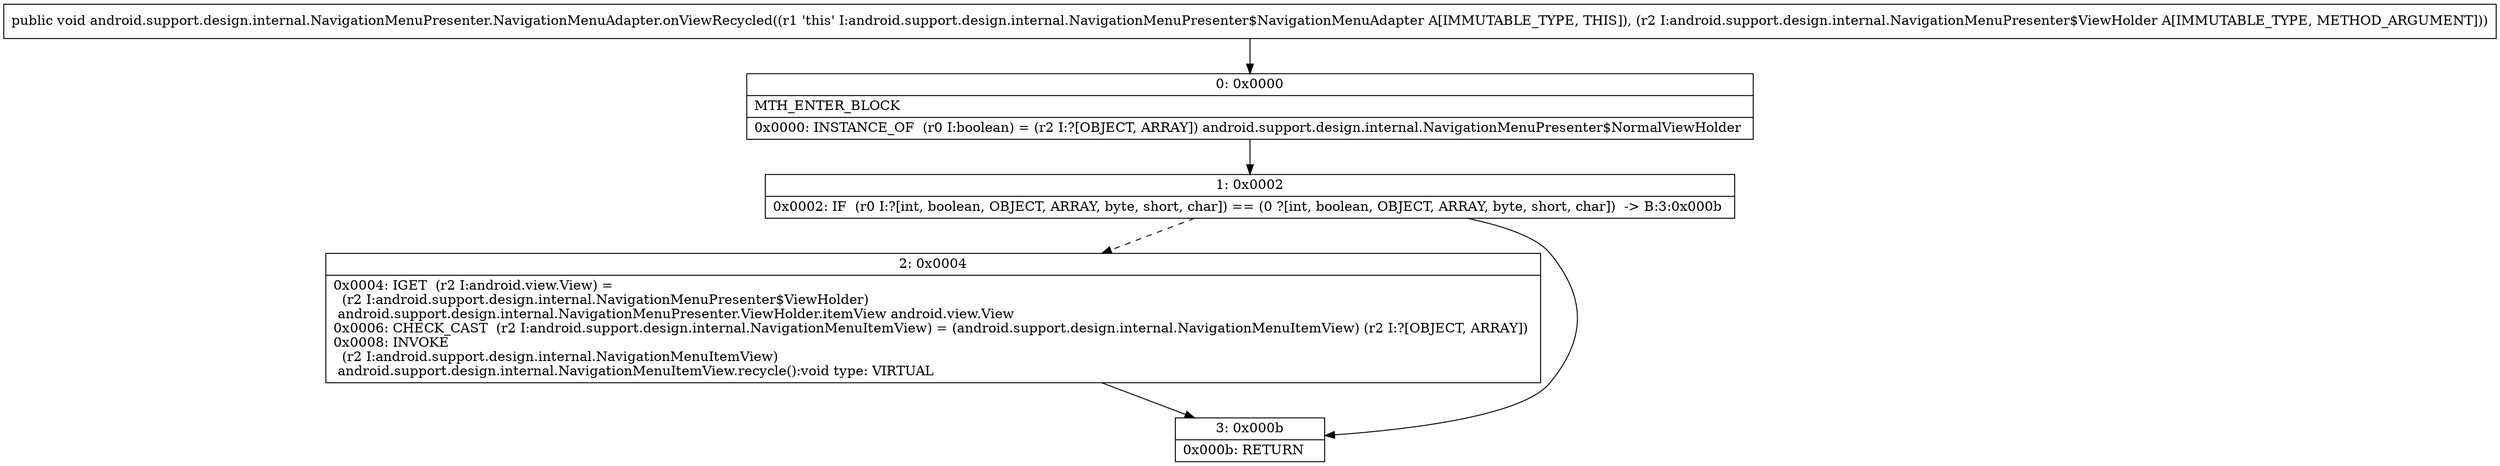 digraph "CFG forandroid.support.design.internal.NavigationMenuPresenter.NavigationMenuAdapter.onViewRecycled(Landroid\/support\/design\/internal\/NavigationMenuPresenter$ViewHolder;)V" {
Node_0 [shape=record,label="{0\:\ 0x0000|MTH_ENTER_BLOCK\l|0x0000: INSTANCE_OF  (r0 I:boolean) = (r2 I:?[OBJECT, ARRAY]) android.support.design.internal.NavigationMenuPresenter$NormalViewHolder \l}"];
Node_1 [shape=record,label="{1\:\ 0x0002|0x0002: IF  (r0 I:?[int, boolean, OBJECT, ARRAY, byte, short, char]) == (0 ?[int, boolean, OBJECT, ARRAY, byte, short, char])  \-\> B:3:0x000b \l}"];
Node_2 [shape=record,label="{2\:\ 0x0004|0x0004: IGET  (r2 I:android.view.View) = \l  (r2 I:android.support.design.internal.NavigationMenuPresenter$ViewHolder)\l android.support.design.internal.NavigationMenuPresenter.ViewHolder.itemView android.view.View \l0x0006: CHECK_CAST  (r2 I:android.support.design.internal.NavigationMenuItemView) = (android.support.design.internal.NavigationMenuItemView) (r2 I:?[OBJECT, ARRAY]) \l0x0008: INVOKE  \l  (r2 I:android.support.design.internal.NavigationMenuItemView)\l android.support.design.internal.NavigationMenuItemView.recycle():void type: VIRTUAL \l}"];
Node_3 [shape=record,label="{3\:\ 0x000b|0x000b: RETURN   \l}"];
MethodNode[shape=record,label="{public void android.support.design.internal.NavigationMenuPresenter.NavigationMenuAdapter.onViewRecycled((r1 'this' I:android.support.design.internal.NavigationMenuPresenter$NavigationMenuAdapter A[IMMUTABLE_TYPE, THIS]), (r2 I:android.support.design.internal.NavigationMenuPresenter$ViewHolder A[IMMUTABLE_TYPE, METHOD_ARGUMENT])) }"];
MethodNode -> Node_0;
Node_0 -> Node_1;
Node_1 -> Node_2[style=dashed];
Node_1 -> Node_3;
Node_2 -> Node_3;
}

